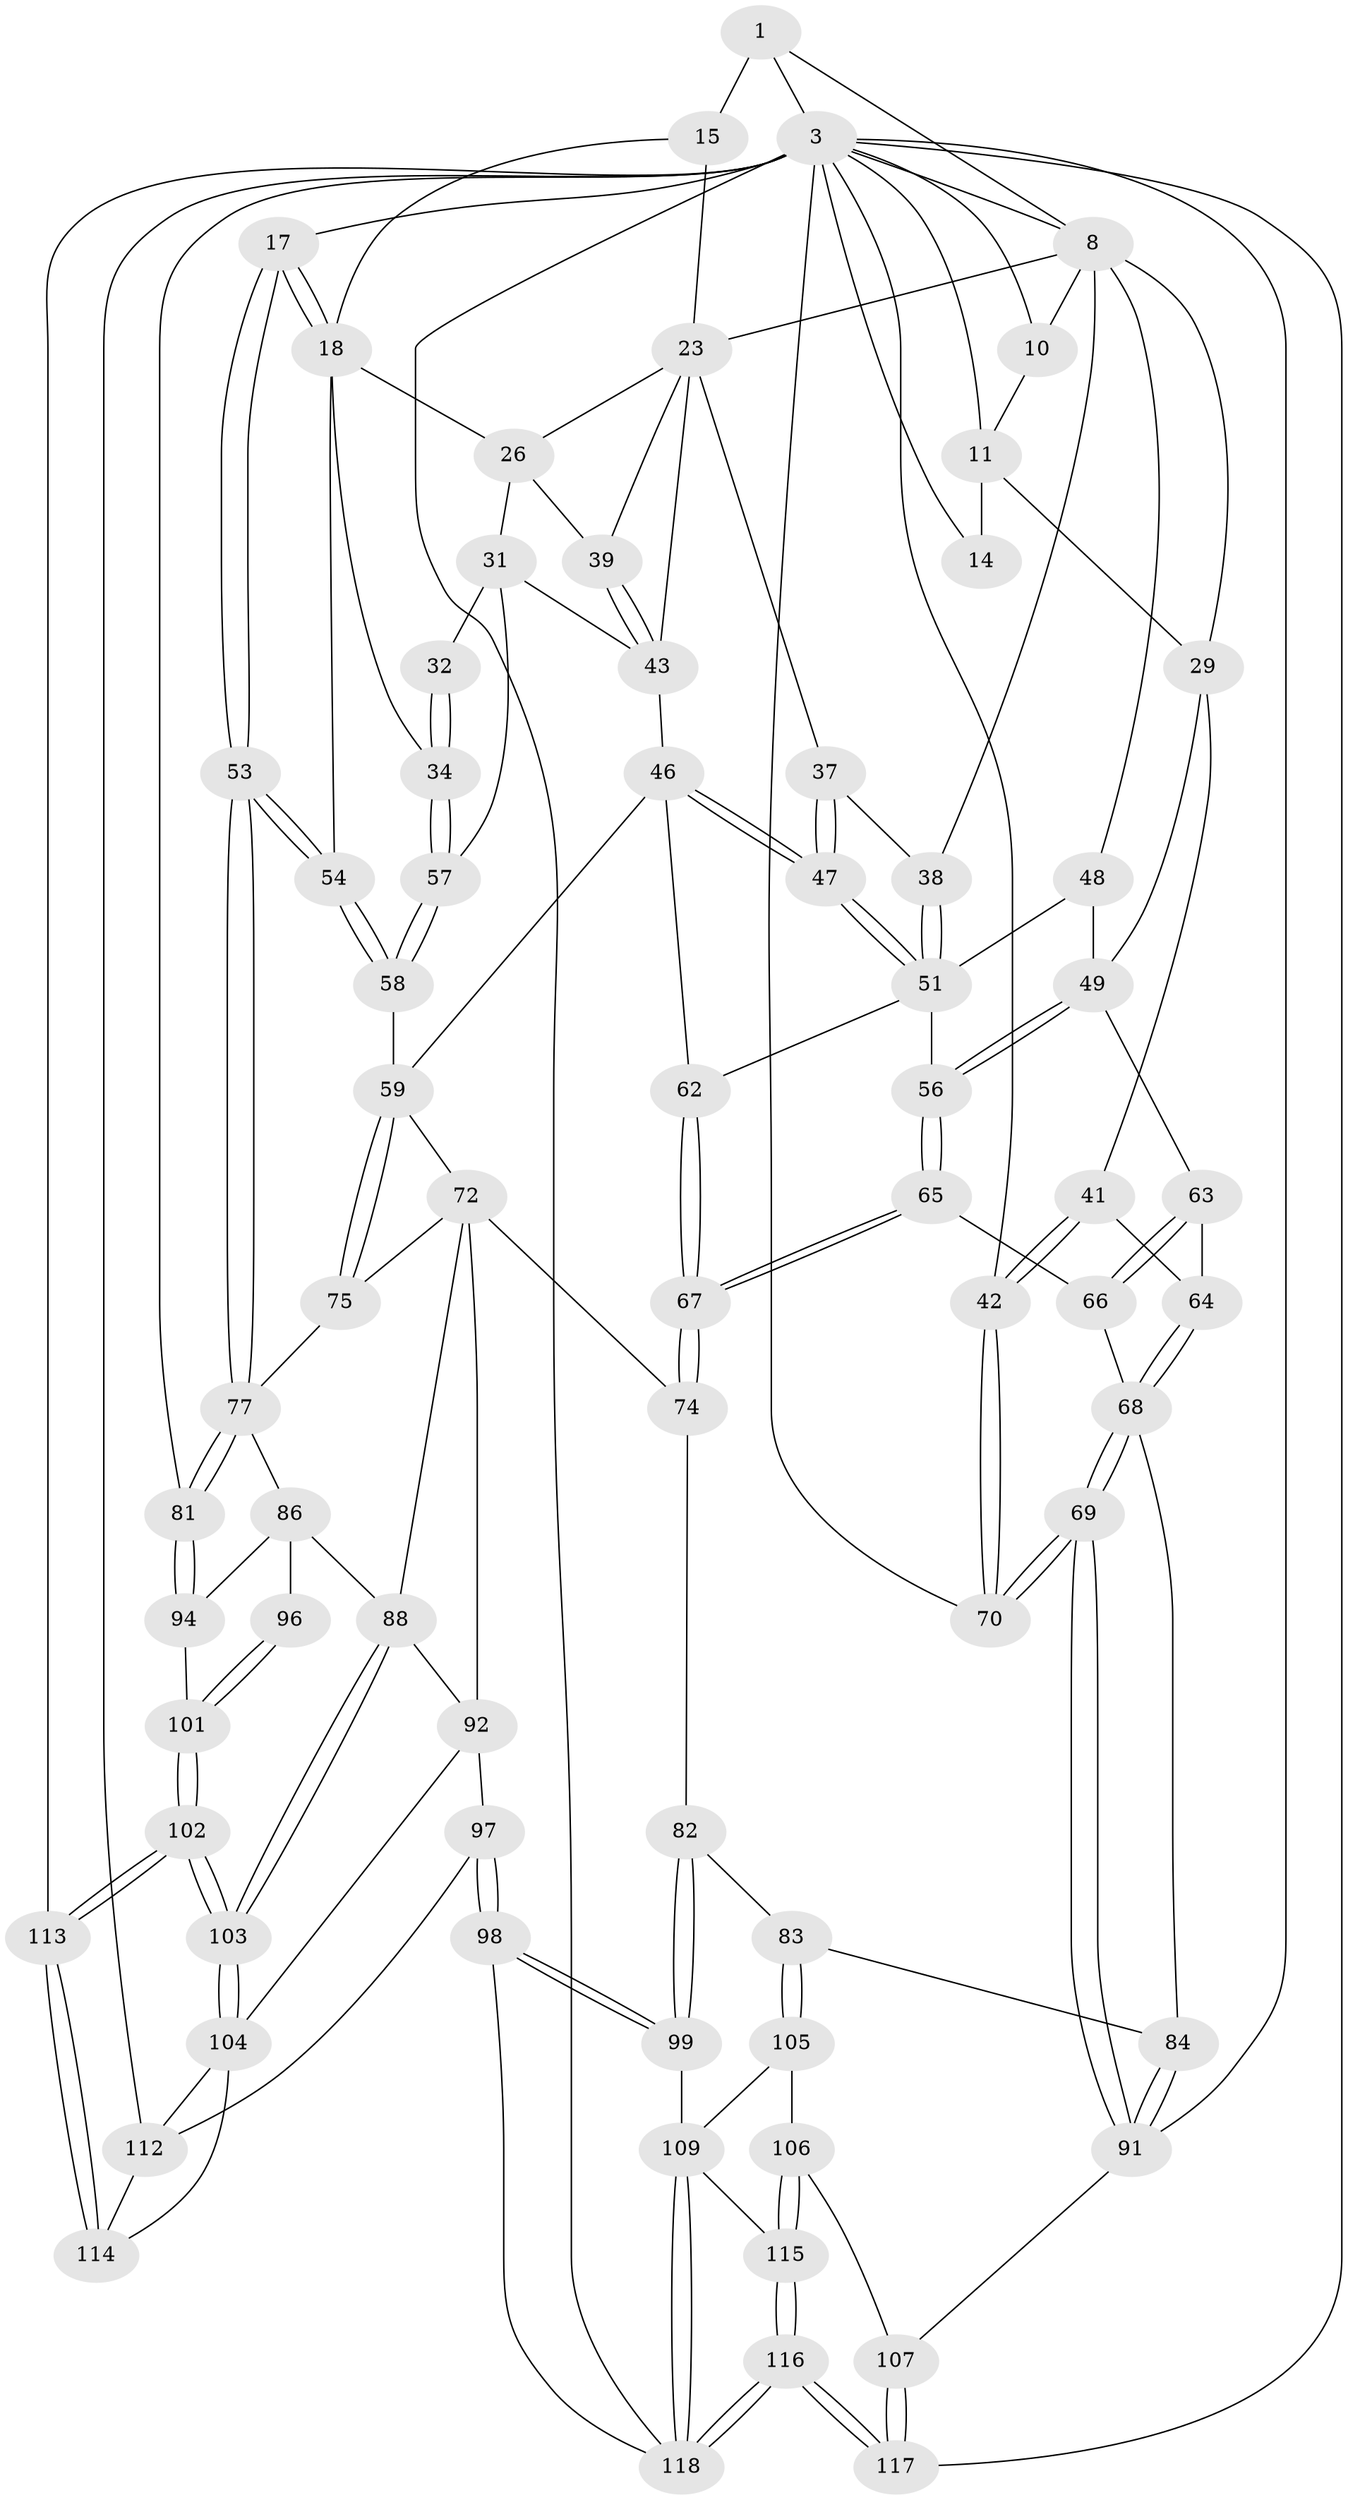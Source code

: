 // original degree distribution, {3: 0.02459016393442623, 4: 0.23770491803278687, 5: 0.5, 6: 0.23770491803278687}
// Generated by graph-tools (version 1.1) at 2025/21/03/04/25 18:21:15]
// undirected, 73 vertices, 175 edges
graph export_dot {
graph [start="1"]
  node [color=gray90,style=filled];
  1 [pos="+0.569918533813077+0",super="+7+2"];
  3 [pos="+1+0",super="+79+4"];
  8 [pos="+0.5527378460718503+0.12665971700383252",super="+21"];
  10 [pos="+0.37601745640307155+0.19305206372999686"];
  11 [pos="+0.2855730495368683+0.1723978241591779",super="+12+25"];
  14 [pos="+0.1566207628175478+0.19738970982265128"];
  15 [pos="+0.8744392211764901+0",super="+16"];
  17 [pos="+1+0.22524473592913782"];
  18 [pos="+0.9876561251874807+0.2961038993577996",super="+33+19"];
  23 [pos="+0.6534194544673361+0.19207146495510452",super="+24"];
  26 [pos="+0.7007631946360046+0.23047195687420904",super="+30"];
  29 [pos="+0.17801955513021542+0.25153692826570556",super="+40"];
  31 [pos="+0.725572799654508+0.39171941761628726",super="+45"];
  32 [pos="+0.842277139855029+0.26247769259364195"];
  34 [pos="+0.8265934585440868+0.44420249403307155"];
  37 [pos="+0.5351727391147039+0.32059424706071277"];
  38 [pos="+0.48969175908442936+0.34716347007093373"];
  39 [pos="+0.5515615725339748+0.30288906631518653"];
  41 [pos="+0+0.41820300563370005"];
  42 [pos="+0+0.39715175510666856"];
  43 [pos="+0.7247242896886119+0.39533238434309925",super="+44"];
  46 [pos="+0.6419451029210889+0.4596085012642218",super="+61"];
  47 [pos="+0.6299034140930886+0.4569728443770169"];
  48 [pos="+0.36211967653461585+0.3599005361173114"];
  49 [pos="+0.3611725236336744+0.3614965249417579",super="+50"];
  51 [pos="+0.5323463031756982+0.4594051708411213",super="+52"];
  53 [pos="+1+0.6399485403535101"];
  54 [pos="+1+0.5804987359358298"];
  56 [pos="+0.4459856584017941+0.5508128877721179"];
  57 [pos="+0.8261765260892739+0.444526034384667"];
  58 [pos="+0.8489668709496768+0.5315370781710589"];
  59 [pos="+0.8162992448091092+0.5909838437238821",super="+60"];
  62 [pos="+0.6172291324531709+0.5931191837979185"];
  63 [pos="+0.2543658545009533+0.5336473962404524"];
  64 [pos="+0.07733977310617196+0.5162996638949885"];
  65 [pos="+0.4162932333859636+0.5928645031775021"];
  66 [pos="+0.2829042252257678+0.5807496500486964"];
  67 [pos="+0.4939212125233257+0.6908333333991923"];
  68 [pos="+0.06787110701149736+0.7262661843952759",super="+71"];
  69 [pos="+0+0.8630332430458862"];
  70 [pos="+0+0.9337527779333332"];
  72 [pos="+0.6753668611011694+0.6779647230372193",super="+76+73"];
  74 [pos="+0.49735876986922156+0.735779151923857"];
  75 [pos="+0.8338473499527925+0.6971865989072713"];
  77 [pos="+1+0.70116491239155",super="+78"];
  81 [pos="+1+0.7754021604983338"];
  82 [pos="+0.48628756843226423+0.7429536034046699"];
  83 [pos="+0.30647931125697353+0.7941121551714708"];
  84 [pos="+0.28523858641068794+0.7777130870335536"];
  86 [pos="+0.870702202871808+0.7898192607367897",super="+95+87"];
  88 [pos="+0.803294437620824+0.8499151539068689",super="+89"];
  91 [pos="+0.12774373653933105+0.8883053530179001",super="+108"];
  92 [pos="+0.6562381129259687+0.7991482004787229",super="+93+100"];
  94 [pos="+0.9322525744377069+0.8554456892470961"];
  96 [pos="+0.8689942793904747+0.8551153160305757"];
  97 [pos="+0.5854315608148861+0.9026138939824483"];
  98 [pos="+0.533960054749333+0.9688322124169447"];
  99 [pos="+0.42468858353704203+0.9098925674753661"];
  101 [pos="+0.8831304623332871+0.9199403367319751"];
  102 [pos="+0.8579650892915361+0.978194401584601"];
  103 [pos="+0.8122840064022472+0.913223717358774"];
  104 [pos="+0.7195641450849974+0.8963616581341546",super="+111"];
  105 [pos="+0.3247959822878195+0.8684343074252531"];
  106 [pos="+0.2603601282146101+0.9296580556932832"];
  107 [pos="+0.2501199613733453+0.9357610044041828"];
  109 [pos="+0.3742749779064222+0.9107139387543511",super="+110"];
  112 [pos="+0.6384157356593249+0.9186523474440179",super="+121"];
  113 [pos="+0.8604450534758505+0.9933569298275509"];
  114 [pos="+0.8284637486293321+1"];
  115 [pos="+0.3053796970471839+0.977277261740672"];
  116 [pos="+0.32324888550575587+1"];
  117 [pos="+0.26318584795676686+1"];
  118 [pos="+0.3448359880491426+1",super="+119"];
  1 -- 8;
  1 -- 3;
  1 -- 15 [weight=2];
  3 -- 17;
  3 -- 112;
  3 -- 81;
  3 -- 113;
  3 -- 70;
  3 -- 8;
  3 -- 42;
  3 -- 11;
  3 -- 10;
  3 -- 14;
  3 -- 117;
  3 -- 91;
  3 -- 118;
  8 -- 48;
  8 -- 38;
  8 -- 23;
  8 -- 10;
  8 -- 29;
  10 -- 11;
  11 -- 14 [weight=2];
  11 -- 29;
  15 -- 23;
  15 -- 18;
  17 -- 18;
  17 -- 18;
  17 -- 53;
  17 -- 53;
  18 -- 34;
  18 -- 54;
  18 -- 26;
  23 -- 26;
  23 -- 37;
  23 -- 39;
  23 -- 43;
  26 -- 31;
  26 -- 39;
  29 -- 41;
  29 -- 49;
  31 -- 32;
  31 -- 57;
  31 -- 43;
  32 -- 34;
  32 -- 34;
  34 -- 57;
  34 -- 57;
  37 -- 38;
  37 -- 47;
  37 -- 47;
  38 -- 51;
  38 -- 51;
  39 -- 43;
  39 -- 43;
  41 -- 42;
  41 -- 42;
  41 -- 64;
  42 -- 70;
  42 -- 70;
  43 -- 46;
  46 -- 47;
  46 -- 47;
  46 -- 62;
  46 -- 59;
  47 -- 51;
  47 -- 51;
  48 -- 49;
  48 -- 51;
  49 -- 56;
  49 -- 56;
  49 -- 63;
  51 -- 56;
  51 -- 62;
  53 -- 54;
  53 -- 54;
  53 -- 77;
  53 -- 77;
  54 -- 58;
  54 -- 58;
  56 -- 65;
  56 -- 65;
  57 -- 58;
  57 -- 58;
  58 -- 59;
  59 -- 75;
  59 -- 75;
  59 -- 72;
  62 -- 67;
  62 -- 67;
  63 -- 64;
  63 -- 66;
  63 -- 66;
  64 -- 68;
  64 -- 68;
  65 -- 66;
  65 -- 67;
  65 -- 67;
  66 -- 68;
  67 -- 74;
  67 -- 74;
  68 -- 69;
  68 -- 69;
  68 -- 84;
  69 -- 70;
  69 -- 70;
  69 -- 91;
  69 -- 91;
  72 -- 88;
  72 -- 75;
  72 -- 92 [weight=2];
  72 -- 74;
  74 -- 82;
  75 -- 77;
  77 -- 81;
  77 -- 81;
  77 -- 86;
  81 -- 94;
  81 -- 94;
  82 -- 83;
  82 -- 99;
  82 -- 99;
  83 -- 84;
  83 -- 105;
  83 -- 105;
  84 -- 91;
  84 -- 91;
  86 -- 96 [weight=2];
  86 -- 94;
  86 -- 88;
  88 -- 103;
  88 -- 103;
  88 -- 92;
  91 -- 107;
  92 -- 97;
  92 -- 104;
  94 -- 101;
  96 -- 101;
  96 -- 101;
  97 -- 98;
  97 -- 98;
  97 -- 112;
  98 -- 99;
  98 -- 99;
  98 -- 118;
  99 -- 109;
  101 -- 102;
  101 -- 102;
  102 -- 103;
  102 -- 103;
  102 -- 113;
  102 -- 113;
  103 -- 104;
  103 -- 104;
  104 -- 114;
  104 -- 112;
  105 -- 106;
  105 -- 109;
  106 -- 107;
  106 -- 115;
  106 -- 115;
  107 -- 117;
  107 -- 117;
  109 -- 118;
  109 -- 118;
  109 -- 115;
  112 -- 114;
  113 -- 114;
  113 -- 114;
  115 -- 116;
  115 -- 116;
  116 -- 117;
  116 -- 117;
  116 -- 118;
  116 -- 118;
}
